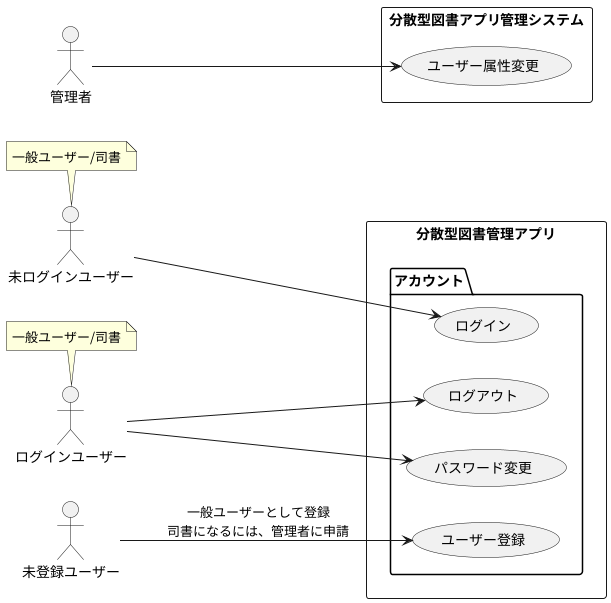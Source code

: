 @startuml account
skinparam defaultFontName "Noto Sans CJK JP"
left to right direction

actor ログインユーザー as loggedInUser 
actor 未ログインユーザー as unloggedUser
actor 未登録ユーザー as guest

actor 管理者 as admin

rectangle "分散型図書管理アプリ" {
package "アカウント" {
  (ユーザー登録)
  (ログイン)
  (ログアウト)
  (パスワード変更)
}
}



guest --> (ユーザー登録) : 一般ユーザーとして登録\n司書になるには、管理者に申請
unloggedUser --> (ログイン)

loggedInUser --> (ログアウト)
loggedInUser --> (パスワード変更)

note top of (unloggedUser)
    一般ユーザー/司書
end note

note top of (loggedInUser)
    一般ユーザー/司書
end note

rectangle "分散型図書アプリ管理システム" {
  (ユーザー属性変更)
}

admin --> (ユーザー属性変更)





@enduml
